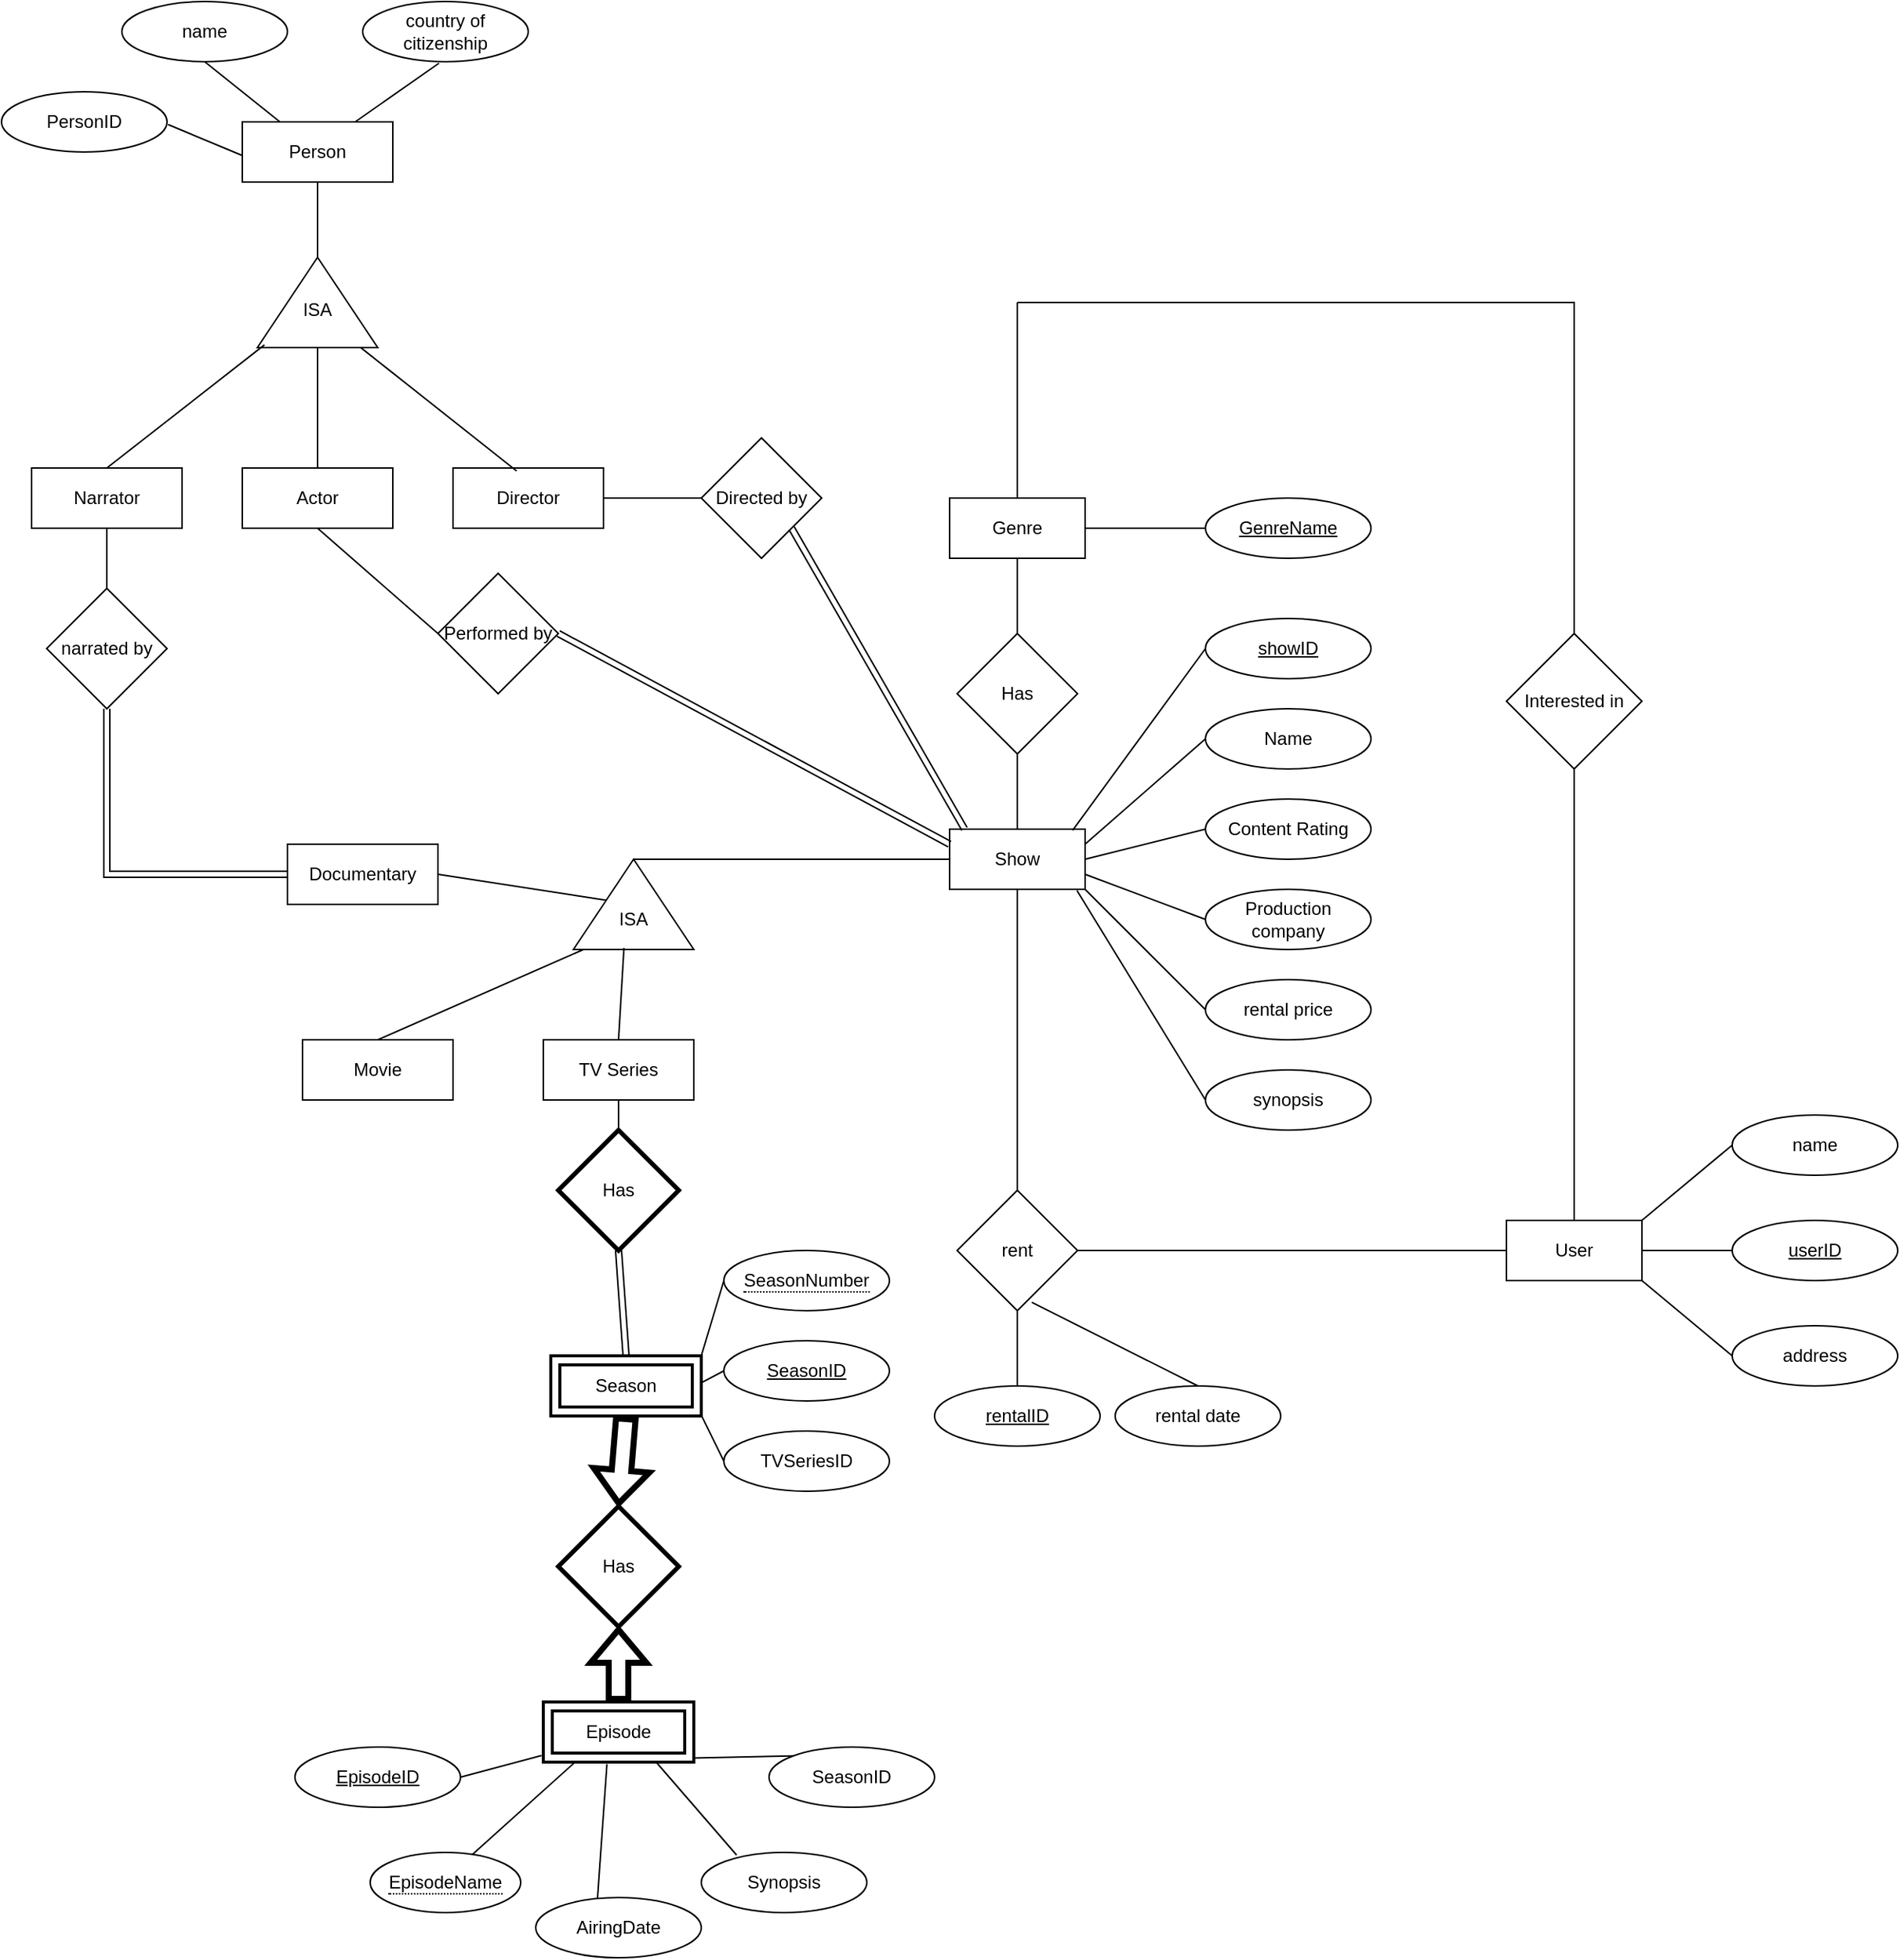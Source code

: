 <mxfile version="26.0.14">
  <diagram name="Page-1" id="o4hy4Vt-Pn6RVEl_kF-I">
    <mxGraphModel dx="2396" dy="1901" grid="1" gridSize="10" guides="1" tooltips="1" connect="1" arrows="1" fold="1" page="1" pageScale="1" pageWidth="850" pageHeight="1100" math="0" shadow="0">
      <root>
        <mxCell id="0" />
        <mxCell id="1" parent="0" />
        <mxCell id="_aym2rWmUkbM_zqSWlJd-1" value="Show" style="html=1;whiteSpace=wrap;" parent="1" vertex="1">
          <mxGeometry x="390" y="160" width="90" height="40" as="geometry" />
        </mxCell>
        <mxCell id="dG0EkZn6ltxaWSPsqHCs-1" value="Name" style="ellipse;whiteSpace=wrap;html=1;" parent="1" vertex="1">
          <mxGeometry x="560" y="80" width="110" height="40" as="geometry" />
        </mxCell>
        <mxCell id="dG0EkZn6ltxaWSPsqHCs-2" value="rental price" style="ellipse;whiteSpace=wrap;html=1;" parent="1" vertex="1">
          <mxGeometry x="560" y="260" width="110" height="40" as="geometry" />
        </mxCell>
        <mxCell id="dG0EkZn6ltxaWSPsqHCs-3" value="&lt;u&gt;showID&lt;/u&gt;" style="ellipse;whiteSpace=wrap;html=1;" parent="1" vertex="1">
          <mxGeometry x="560" y="20" width="110" height="40" as="geometry" />
        </mxCell>
        <mxCell id="dG0EkZn6ltxaWSPsqHCs-4" value="Content Rating" style="ellipse;whiteSpace=wrap;html=1;" parent="1" vertex="1">
          <mxGeometry x="560" y="140" width="110" height="40" as="geometry" />
        </mxCell>
        <mxCell id="dG0EkZn6ltxaWSPsqHCs-5" value="Production company" style="ellipse;whiteSpace=wrap;html=1;" parent="1" vertex="1">
          <mxGeometry x="560" y="200" width="110" height="40" as="geometry" />
        </mxCell>
        <mxCell id="dG0EkZn6ltxaWSPsqHCs-6" value="synopsis" style="ellipse;whiteSpace=wrap;html=1;" parent="1" vertex="1">
          <mxGeometry x="560" y="320" width="110" height="40" as="geometry" />
        </mxCell>
        <mxCell id="dG0EkZn6ltxaWSPsqHCs-8" value="" style="endArrow=none;html=1;rounded=0;exitX=0.908;exitY=0.02;exitDx=0;exitDy=0;exitPerimeter=0;entryX=0;entryY=0.5;entryDx=0;entryDy=0;" parent="1" source="_aym2rWmUkbM_zqSWlJd-1" target="dG0EkZn6ltxaWSPsqHCs-3" edge="1">
          <mxGeometry width="50" height="50" relative="1" as="geometry">
            <mxPoint x="430" y="230" as="sourcePoint" />
            <mxPoint x="560" y="130" as="targetPoint" />
          </mxGeometry>
        </mxCell>
        <mxCell id="dG0EkZn6ltxaWSPsqHCs-9" value="" style="endArrow=none;html=1;rounded=0;entryX=0;entryY=0.5;entryDx=0;entryDy=0;exitX=1;exitY=0.25;exitDx=0;exitDy=0;" parent="1" source="_aym2rWmUkbM_zqSWlJd-1" target="dG0EkZn6ltxaWSPsqHCs-1" edge="1">
          <mxGeometry width="50" height="50" relative="1" as="geometry">
            <mxPoint x="440" y="270" as="sourcePoint" />
            <mxPoint x="510" y="350" as="targetPoint" />
          </mxGeometry>
        </mxCell>
        <mxCell id="dG0EkZn6ltxaWSPsqHCs-10" value="" style="endArrow=none;html=1;rounded=0;exitX=1;exitY=0.5;exitDx=0;exitDy=0;entryX=0;entryY=0.5;entryDx=0;entryDy=0;" parent="1" source="_aym2rWmUkbM_zqSWlJd-1" target="dG0EkZn6ltxaWSPsqHCs-4" edge="1">
          <mxGeometry width="50" height="50" relative="1" as="geometry">
            <mxPoint x="425" y="391" as="sourcePoint" />
            <mxPoint x="553" y="260" as="targetPoint" />
          </mxGeometry>
        </mxCell>
        <mxCell id="dG0EkZn6ltxaWSPsqHCs-11" value="" style="endArrow=none;html=1;rounded=0;exitX=1;exitY=0.75;exitDx=0;exitDy=0;entryX=0;entryY=0.5;entryDx=0;entryDy=0;" parent="1" source="_aym2rWmUkbM_zqSWlJd-1" target="dG0EkZn6ltxaWSPsqHCs-5" edge="1">
          <mxGeometry width="50" height="50" relative="1" as="geometry">
            <mxPoint x="425" y="431" as="sourcePoint" />
            <mxPoint x="553" y="300" as="targetPoint" />
          </mxGeometry>
        </mxCell>
        <mxCell id="dG0EkZn6ltxaWSPsqHCs-12" value="" style="endArrow=none;html=1;rounded=0;exitX=1;exitY=1;exitDx=0;exitDy=0;entryX=0;entryY=0.5;entryDx=0;entryDy=0;" parent="1" source="_aym2rWmUkbM_zqSWlJd-1" target="dG0EkZn6ltxaWSPsqHCs-2" edge="1">
          <mxGeometry width="50" height="50" relative="1" as="geometry">
            <mxPoint x="361" y="495.5" as="sourcePoint" />
            <mxPoint x="489" y="364.5" as="targetPoint" />
          </mxGeometry>
        </mxCell>
        <mxCell id="dG0EkZn6ltxaWSPsqHCs-13" value="" style="endArrow=none;html=1;rounded=0;exitX=0.94;exitY=1.02;exitDx=0;exitDy=0;exitPerimeter=0;entryX=0;entryY=0.5;entryDx=0;entryDy=0;" parent="1" source="_aym2rWmUkbM_zqSWlJd-1" target="dG0EkZn6ltxaWSPsqHCs-6" edge="1">
          <mxGeometry width="50" height="50" relative="1" as="geometry">
            <mxPoint x="312" y="501" as="sourcePoint" />
            <mxPoint x="440" y="370" as="targetPoint" />
          </mxGeometry>
        </mxCell>
        <mxCell id="dG0EkZn6ltxaWSPsqHCs-14" value="" style="triangle;whiteSpace=wrap;html=1;rotation=-90;" parent="1" vertex="1">
          <mxGeometry x="150" y="170" width="60" height="80" as="geometry" />
        </mxCell>
        <mxCell id="dG0EkZn6ltxaWSPsqHCs-15" value="ISA" style="text;html=1;align=center;verticalAlign=middle;whiteSpace=wrap;rounded=0;" parent="1" vertex="1">
          <mxGeometry x="150" y="205" width="60" height="30" as="geometry" />
        </mxCell>
        <mxCell id="dG0EkZn6ltxaWSPsqHCs-16" value="" style="endArrow=none;html=1;rounded=0;entryX=0;entryY=0.5;entryDx=0;entryDy=0;exitX=1;exitY=0.5;exitDx=0;exitDy=0;" parent="1" source="dG0EkZn6ltxaWSPsqHCs-14" target="_aym2rWmUkbM_zqSWlJd-1" edge="1">
          <mxGeometry width="50" height="50" relative="1" as="geometry">
            <mxPoint x="250" y="270" as="sourcePoint" />
            <mxPoint x="300" y="220" as="targetPoint" />
          </mxGeometry>
        </mxCell>
        <mxCell id="dG0EkZn6ltxaWSPsqHCs-17" value="Movie" style="rounded=0;whiteSpace=wrap;html=1;" parent="1" vertex="1">
          <mxGeometry x="-40" y="300" width="100" height="40" as="geometry" />
        </mxCell>
        <mxCell id="dG0EkZn6ltxaWSPsqHCs-18" value="Documentary" style="rounded=0;whiteSpace=wrap;html=1;" parent="1" vertex="1">
          <mxGeometry x="-50" y="170" width="100" height="40" as="geometry" />
        </mxCell>
        <mxCell id="dG0EkZn6ltxaWSPsqHCs-20" value="TV Series" style="rounded=0;whiteSpace=wrap;html=1;" parent="1" vertex="1">
          <mxGeometry x="120" y="300" width="100" height="40" as="geometry" />
        </mxCell>
        <mxCell id="dG0EkZn6ltxaWSPsqHCs-21" value="Has" style="rhombus;whiteSpace=wrap;html=1;" parent="1" vertex="1">
          <mxGeometry x="395" y="30" width="80" height="80" as="geometry" />
        </mxCell>
        <mxCell id="dG0EkZn6ltxaWSPsqHCs-22" value="" style="endArrow=none;html=1;rounded=0;entryX=0.5;entryY=1;entryDx=0;entryDy=0;exitX=0.5;exitY=0;exitDx=0;exitDy=0;" parent="1" source="_aym2rWmUkbM_zqSWlJd-1" target="dG0EkZn6ltxaWSPsqHCs-21" edge="1">
          <mxGeometry width="50" height="50" relative="1" as="geometry">
            <mxPoint x="230" y="150" as="sourcePoint" />
            <mxPoint x="280" y="100" as="targetPoint" />
          </mxGeometry>
        </mxCell>
        <mxCell id="dG0EkZn6ltxaWSPsqHCs-24" value="Genre" style="html=1;whiteSpace=wrap;" parent="1" vertex="1">
          <mxGeometry x="390" y="-60" width="90" height="40" as="geometry" />
        </mxCell>
        <mxCell id="dG0EkZn6ltxaWSPsqHCs-25" value="" style="endArrow=none;html=1;rounded=0;entryX=0.5;entryY=1;entryDx=0;entryDy=0;exitX=0.5;exitY=0;exitDx=0;exitDy=0;" parent="1" source="dG0EkZn6ltxaWSPsqHCs-21" target="dG0EkZn6ltxaWSPsqHCs-24" edge="1">
          <mxGeometry width="50" height="50" relative="1" as="geometry">
            <mxPoint x="435" y="20" as="sourcePoint" />
            <mxPoint x="520" y="-20" as="targetPoint" />
          </mxGeometry>
        </mxCell>
        <mxCell id="dG0EkZn6ltxaWSPsqHCs-27" value="&lt;u&gt;GenreName&lt;/u&gt;" style="ellipse;whiteSpace=wrap;html=1;" parent="1" vertex="1">
          <mxGeometry x="560" y="-60" width="110" height="40" as="geometry" />
        </mxCell>
        <mxCell id="dG0EkZn6ltxaWSPsqHCs-28" value="" style="endArrow=none;html=1;rounded=0;exitX=1;exitY=0.5;exitDx=0;exitDy=0;entryX=0;entryY=0.5;entryDx=0;entryDy=0;" parent="1" source="dG0EkZn6ltxaWSPsqHCs-24" target="dG0EkZn6ltxaWSPsqHCs-27" edge="1">
          <mxGeometry width="50" height="50" relative="1" as="geometry">
            <mxPoint x="530" y="-80" as="sourcePoint" />
            <mxPoint x="580" y="-130" as="targetPoint" />
          </mxGeometry>
        </mxCell>
        <mxCell id="dG0EkZn6ltxaWSPsqHCs-29" value="" style="endArrow=none;html=1;rounded=0;entryX=0.002;entryY=0.087;entryDx=0;entryDy=0;entryPerimeter=0;exitX=0.5;exitY=0;exitDx=0;exitDy=0;" parent="1" source="dG0EkZn6ltxaWSPsqHCs-17" target="dG0EkZn6ltxaWSPsqHCs-14" edge="1">
          <mxGeometry width="50" height="50" relative="1" as="geometry">
            <mxPoint x="150" y="310" as="sourcePoint" />
            <mxPoint x="200" y="260" as="targetPoint" />
          </mxGeometry>
        </mxCell>
        <mxCell id="dG0EkZn6ltxaWSPsqHCs-30" value="" style="endArrow=none;html=1;rounded=0;entryX=1;entryY=0.5;entryDx=0;entryDy=0;" parent="1" source="dG0EkZn6ltxaWSPsqHCs-14" target="dG0EkZn6ltxaWSPsqHCs-18" edge="1">
          <mxGeometry width="50" height="50" relative="1" as="geometry">
            <mxPoint x="160" y="170" as="sourcePoint" />
            <mxPoint x="40" y="110" as="targetPoint" />
          </mxGeometry>
        </mxCell>
        <mxCell id="dG0EkZn6ltxaWSPsqHCs-31" value="" style="endArrow=none;html=1;rounded=0;entryX=0.018;entryY=0.42;entryDx=0;entryDy=0;entryPerimeter=0;exitX=0.5;exitY=0;exitDx=0;exitDy=0;" parent="1" source="dG0EkZn6ltxaWSPsqHCs-20" target="dG0EkZn6ltxaWSPsqHCs-14" edge="1">
          <mxGeometry width="50" height="50" relative="1" as="geometry">
            <mxPoint x="200" y="340" as="sourcePoint" />
            <mxPoint x="250" y="290" as="targetPoint" />
          </mxGeometry>
        </mxCell>
        <mxCell id="dG0EkZn6ltxaWSPsqHCs-37" value="Has" style="rhombus;whiteSpace=wrap;html=1;strokeWidth=3;" parent="1" vertex="1">
          <mxGeometry x="130" y="360" width="80" height="80" as="geometry" />
        </mxCell>
        <mxCell id="dG0EkZn6ltxaWSPsqHCs-38" value="Has" style="rhombus;whiteSpace=wrap;html=1;strokeWidth=3;" parent="1" vertex="1">
          <mxGeometry x="130" y="610" width="80" height="80" as="geometry" />
        </mxCell>
        <mxCell id="dG0EkZn6ltxaWSPsqHCs-39" value="&lt;u&gt;SeasonID&lt;/u&gt;" style="ellipse;whiteSpace=wrap;html=1;" parent="1" vertex="1">
          <mxGeometry x="240" y="500" width="110" height="40" as="geometry" />
        </mxCell>
        <mxCell id="dG0EkZn6ltxaWSPsqHCs-41" value="TVSeriesID" style="ellipse;whiteSpace=wrap;html=1;" parent="1" vertex="1">
          <mxGeometry x="240" y="560" width="110" height="40" as="geometry" />
        </mxCell>
        <mxCell id="dG0EkZn6ltxaWSPsqHCs-42" value="" style="endArrow=none;html=1;rounded=0;exitX=1;exitY=0;exitDx=0;exitDy=0;entryX=0;entryY=0.5;entryDx=0;entryDy=0;" parent="1" source="vdxZZ5VBgB6388DxxDzC-2" target="dG0EkZn6ltxaWSPsqHCs-122" edge="1">
          <mxGeometry width="50" height="50" relative="1" as="geometry">
            <mxPoint x="220" y="520" as="sourcePoint" />
            <mxPoint x="240.0" y="460" as="targetPoint" />
          </mxGeometry>
        </mxCell>
        <mxCell id="dG0EkZn6ltxaWSPsqHCs-43" value="" style="endArrow=none;html=1;rounded=0;exitX=1.002;exitY=0.445;exitDx=0;exitDy=0;entryX=0;entryY=0.5;entryDx=0;entryDy=0;exitPerimeter=0;" parent="1" source="vdxZZ5VBgB6388DxxDzC-2" target="dG0EkZn6ltxaWSPsqHCs-39" edge="1">
          <mxGeometry width="50" height="50" relative="1" as="geometry">
            <mxPoint x="220" y="530" as="sourcePoint" />
            <mxPoint x="290" y="470" as="targetPoint" />
          </mxGeometry>
        </mxCell>
        <mxCell id="dG0EkZn6ltxaWSPsqHCs-44" value="" style="endArrow=none;html=1;rounded=0;exitX=0.982;exitY=0.895;exitDx=0;exitDy=0;entryX=0;entryY=0.5;entryDx=0;entryDy=0;exitPerimeter=0;" parent="1" source="vdxZZ5VBgB6388DxxDzC-2" target="dG0EkZn6ltxaWSPsqHCs-41" edge="1">
          <mxGeometry width="50" height="50" relative="1" as="geometry">
            <mxPoint x="220" y="540" as="sourcePoint" />
            <mxPoint x="280" y="530" as="targetPoint" />
          </mxGeometry>
        </mxCell>
        <mxCell id="dG0EkZn6ltxaWSPsqHCs-49" value="&lt;u&gt;EpisodeID&lt;/u&gt;" style="ellipse;whiteSpace=wrap;html=1;" parent="1" vertex="1">
          <mxGeometry x="-45" y="770" width="110" height="40" as="geometry" />
        </mxCell>
        <mxCell id="dG0EkZn6ltxaWSPsqHCs-50" value="SeasonID" style="ellipse;whiteSpace=wrap;html=1;" parent="1" vertex="1">
          <mxGeometry x="270" y="770" width="110" height="40" as="geometry" />
        </mxCell>
        <mxCell id="dG0EkZn6ltxaWSPsqHCs-51" value="Synopsis" style="ellipse;whiteSpace=wrap;html=1;" parent="1" vertex="1">
          <mxGeometry x="225" y="840" width="110" height="40" as="geometry" />
        </mxCell>
        <mxCell id="dG0EkZn6ltxaWSPsqHCs-53" value="AiringDate" style="ellipse;whiteSpace=wrap;html=1;" parent="1" vertex="1">
          <mxGeometry x="115" y="870" width="110" height="40" as="geometry" />
        </mxCell>
        <mxCell id="dG0EkZn6ltxaWSPsqHCs-55" value="" style="endArrow=none;html=1;rounded=0;entryX=-0.012;entryY=0.891;entryDx=0;entryDy=0;exitX=1;exitY=0.5;exitDx=0;exitDy=0;entryPerimeter=0;" parent="1" source="dG0EkZn6ltxaWSPsqHCs-49" target="dG0EkZn6ltxaWSPsqHCs-88" edge="1">
          <mxGeometry width="50" height="50" relative="1" as="geometry">
            <mxPoint x="120" y="830" as="sourcePoint" />
            <mxPoint x="120" y="740" as="targetPoint" />
          </mxGeometry>
        </mxCell>
        <mxCell id="dG0EkZn6ltxaWSPsqHCs-56" value="" style="endArrow=none;html=1;rounded=0;entryX=0.209;entryY=1.005;entryDx=0;entryDy=0;exitX=0.675;exitY=0.044;exitDx=0;exitDy=0;exitPerimeter=0;entryPerimeter=0;" parent="1" source="dG0EkZn6ltxaWSPsqHCs-115" target="dG0EkZn6ltxaWSPsqHCs-88" edge="1">
          <mxGeometry width="50" height="50" relative="1" as="geometry">
            <mxPoint x="76" y="838.92" as="sourcePoint" />
            <mxPoint x="145" y="750" as="targetPoint" />
          </mxGeometry>
        </mxCell>
        <mxCell id="dG0EkZn6ltxaWSPsqHCs-57" value="" style="endArrow=none;html=1;rounded=0;entryX=0.423;entryY=1.032;entryDx=0;entryDy=0;entryPerimeter=0;exitX=0.373;exitY=0.008;exitDx=0;exitDy=0;exitPerimeter=0;" parent="1" source="dG0EkZn6ltxaWSPsqHCs-53" target="dG0EkZn6ltxaWSPsqHCs-88" edge="1">
          <mxGeometry width="50" height="50" relative="1" as="geometry">
            <mxPoint x="85" y="810" as="sourcePoint" />
            <mxPoint x="160.8" y="749.4" as="targetPoint" />
          </mxGeometry>
        </mxCell>
        <mxCell id="dG0EkZn6ltxaWSPsqHCs-58" value="" style="endArrow=none;html=1;rounded=0;entryX=0.75;entryY=1;entryDx=0;entryDy=0;exitX=0.213;exitY=0.044;exitDx=0;exitDy=0;exitPerimeter=0;" parent="1" source="dG0EkZn6ltxaWSPsqHCs-51" target="dG0EkZn6ltxaWSPsqHCs-88" edge="1">
          <mxGeometry width="50" height="50" relative="1" as="geometry">
            <mxPoint x="95" y="820" as="sourcePoint" />
            <mxPoint x="195" y="750" as="targetPoint" />
          </mxGeometry>
        </mxCell>
        <mxCell id="dG0EkZn6ltxaWSPsqHCs-59" value="" style="endArrow=none;html=1;rounded=0;entryX=1.007;entryY=0.931;entryDx=0;entryDy=0;exitX=0;exitY=0;exitDx=0;exitDy=0;entryPerimeter=0;" parent="1" source="dG0EkZn6ltxaWSPsqHCs-50" target="dG0EkZn6ltxaWSPsqHCs-88" edge="1">
          <mxGeometry width="50" height="50" relative="1" as="geometry">
            <mxPoint x="105" y="830" as="sourcePoint" />
            <mxPoint x="220" y="750" as="targetPoint" />
          </mxGeometry>
        </mxCell>
        <mxCell id="dG0EkZn6ltxaWSPsqHCs-61" value="Director" style="rounded=0;whiteSpace=wrap;html=1;" parent="1" vertex="1">
          <mxGeometry x="60" y="-80" width="100" height="40" as="geometry" />
        </mxCell>
        <mxCell id="dG0EkZn6ltxaWSPsqHCs-62" value="Actor" style="rounded=0;whiteSpace=wrap;html=1;" parent="1" vertex="1">
          <mxGeometry x="-80" y="-80" width="100" height="40" as="geometry" />
        </mxCell>
        <mxCell id="dG0EkZn6ltxaWSPsqHCs-63" value="Narrator" style="rounded=0;whiteSpace=wrap;html=1;" parent="1" vertex="1">
          <mxGeometry x="-220" y="-80" width="100" height="40" as="geometry" />
        </mxCell>
        <mxCell id="dG0EkZn6ltxaWSPsqHCs-64" value="" style="triangle;whiteSpace=wrap;html=1;rotation=-90;" parent="1" vertex="1">
          <mxGeometry x="-60" y="-230" width="60" height="80" as="geometry" />
        </mxCell>
        <mxCell id="dG0EkZn6ltxaWSPsqHCs-65" value="ISA" style="text;html=1;align=center;verticalAlign=middle;whiteSpace=wrap;rounded=0;" parent="1" vertex="1">
          <mxGeometry x="-60" y="-200" width="60" height="30" as="geometry" />
        </mxCell>
        <mxCell id="dG0EkZn6ltxaWSPsqHCs-66" value="" style="endArrow=none;html=1;rounded=0;entryX=0;entryY=0.5;entryDx=0;entryDy=0;exitX=0.5;exitY=0;exitDx=0;exitDy=0;" parent="1" source="dG0EkZn6ltxaWSPsqHCs-62" target="dG0EkZn6ltxaWSPsqHCs-64" edge="1">
          <mxGeometry width="50" height="50" relative="1" as="geometry">
            <mxPoint x="-160" y="-90" as="sourcePoint" />
            <mxPoint x="-110" y="-140" as="targetPoint" />
          </mxGeometry>
        </mxCell>
        <mxCell id="dG0EkZn6ltxaWSPsqHCs-67" value="Person" style="rounded=0;whiteSpace=wrap;html=1;" parent="1" vertex="1">
          <mxGeometry x="-80" y="-310" width="100" height="40" as="geometry" />
        </mxCell>
        <mxCell id="dG0EkZn6ltxaWSPsqHCs-68" value="" style="endArrow=none;html=1;rounded=0;entryX=0.5;entryY=1;entryDx=0;entryDy=0;exitX=1;exitY=0.5;exitDx=0;exitDy=0;" parent="1" source="dG0EkZn6ltxaWSPsqHCs-64" target="dG0EkZn6ltxaWSPsqHCs-67" edge="1">
          <mxGeometry width="50" height="50" relative="1" as="geometry">
            <mxPoint x="-220" y="-170" as="sourcePoint" />
            <mxPoint x="-170" y="-220" as="targetPoint" />
          </mxGeometry>
        </mxCell>
        <mxCell id="dG0EkZn6ltxaWSPsqHCs-69" value="" style="endArrow=none;html=1;rounded=0;entryX=0.03;entryY=0.059;entryDx=0;entryDy=0;entryPerimeter=0;exitX=0.5;exitY=0;exitDx=0;exitDy=0;" parent="1" source="dG0EkZn6ltxaWSPsqHCs-63" target="dG0EkZn6ltxaWSPsqHCs-64" edge="1">
          <mxGeometry width="50" height="50" relative="1" as="geometry">
            <mxPoint x="-180" y="-90" as="sourcePoint" />
            <mxPoint x="-130" y="-140" as="targetPoint" />
          </mxGeometry>
        </mxCell>
        <mxCell id="dG0EkZn6ltxaWSPsqHCs-71" value="" style="endArrow=none;html=1;rounded=0;entryX=0.003;entryY=0.856;entryDx=0;entryDy=0;entryPerimeter=0;exitX=0.423;exitY=0.049;exitDx=0;exitDy=0;exitPerimeter=0;" parent="1" source="dG0EkZn6ltxaWSPsqHCs-61" target="dG0EkZn6ltxaWSPsqHCs-64" edge="1">
          <mxGeometry width="50" height="50" relative="1" as="geometry">
            <mxPoint x="60" y="-90" as="sourcePoint" />
            <mxPoint x="110" y="-140" as="targetPoint" />
          </mxGeometry>
        </mxCell>
        <mxCell id="dG0EkZn6ltxaWSPsqHCs-72" value="Directed by" style="rhombus;whiteSpace=wrap;html=1;" parent="1" vertex="1">
          <mxGeometry x="225" y="-100" width="80" height="80" as="geometry" />
        </mxCell>
        <mxCell id="dG0EkZn6ltxaWSPsqHCs-73" value="" style="endArrow=none;html=1;rounded=0;entryX=0;entryY=0.5;entryDx=0;entryDy=0;exitX=1;exitY=0.5;exitDx=0;exitDy=0;" parent="1" source="dG0EkZn6ltxaWSPsqHCs-61" target="dG0EkZn6ltxaWSPsqHCs-72" edge="1">
          <mxGeometry width="50" height="50" relative="1" as="geometry">
            <mxPoint x="150" y="20" as="sourcePoint" />
            <mxPoint x="200" y="-30" as="targetPoint" />
          </mxGeometry>
        </mxCell>
        <mxCell id="dG0EkZn6ltxaWSPsqHCs-74" value="Performed by" style="rhombus;whiteSpace=wrap;html=1;" parent="1" vertex="1">
          <mxGeometry x="50" y="-10" width="80" height="80" as="geometry" />
        </mxCell>
        <mxCell id="dG0EkZn6ltxaWSPsqHCs-76" value="" style="endArrow=none;html=1;rounded=0;entryX=0;entryY=0.5;entryDx=0;entryDy=0;exitX=0.5;exitY=1;exitDx=0;exitDy=0;" parent="1" source="dG0EkZn6ltxaWSPsqHCs-62" target="dG0EkZn6ltxaWSPsqHCs-74" edge="1">
          <mxGeometry width="50" height="50" relative="1" as="geometry">
            <mxPoint x="-20" y="80" as="sourcePoint" />
            <mxPoint x="30" y="30" as="targetPoint" />
          </mxGeometry>
        </mxCell>
        <mxCell id="dG0EkZn6ltxaWSPsqHCs-78" value="name" style="ellipse;whiteSpace=wrap;html=1;strokeColor=default;align=center;verticalAlign=middle;fontFamily=Helvetica;fontSize=12;fontColor=default;fillColor=default;" parent="1" vertex="1">
          <mxGeometry x="-160" y="-390" width="110" height="40" as="geometry" />
        </mxCell>
        <mxCell id="dG0EkZn6ltxaWSPsqHCs-79" value="country of citizenship" style="ellipse;whiteSpace=wrap;html=1;strokeColor=default;align=center;verticalAlign=middle;fontFamily=Helvetica;fontSize=12;fontColor=default;fillColor=default;" parent="1" vertex="1">
          <mxGeometry y="-390" width="110" height="40" as="geometry" />
        </mxCell>
        <mxCell id="dG0EkZn6ltxaWSPsqHCs-80" value="" style="endArrow=none;html=1;rounded=0;entryX=0.5;entryY=1;entryDx=0;entryDy=0;" parent="1" source="dG0EkZn6ltxaWSPsqHCs-67" target="dG0EkZn6ltxaWSPsqHCs-78" edge="1">
          <mxGeometry width="50" height="50" relative="1" as="geometry">
            <mxPoint x="-170" y="-240" as="sourcePoint" />
            <mxPoint x="-120" y="-290" as="targetPoint" />
          </mxGeometry>
        </mxCell>
        <mxCell id="dG0EkZn6ltxaWSPsqHCs-82" value="" style="endArrow=none;html=1;rounded=0;entryX=0.461;entryY=1.025;entryDx=0;entryDy=0;entryPerimeter=0;exitX=0.75;exitY=0;exitDx=0;exitDy=0;" parent="1" source="dG0EkZn6ltxaWSPsqHCs-67" target="dG0EkZn6ltxaWSPsqHCs-79" edge="1">
          <mxGeometry width="50" height="50" relative="1" as="geometry">
            <mxPoint x="90" y="-310" as="sourcePoint" />
            <mxPoint x="150" y="-310" as="targetPoint" />
          </mxGeometry>
        </mxCell>
        <mxCell id="dG0EkZn6ltxaWSPsqHCs-83" value="narrated by" style="rhombus;whiteSpace=wrap;html=1;" parent="1" vertex="1">
          <mxGeometry x="-210" width="80" height="80" as="geometry" />
        </mxCell>
        <mxCell id="dG0EkZn6ltxaWSPsqHCs-86" value="" style="endArrow=none;html=1;rounded=0;entryX=0.5;entryY=1;entryDx=0;entryDy=0;exitX=0.5;exitY=0;exitDx=0;exitDy=0;" parent="1" source="dG0EkZn6ltxaWSPsqHCs-83" target="dG0EkZn6ltxaWSPsqHCs-63" edge="1">
          <mxGeometry width="50" height="50" relative="1" as="geometry">
            <mxPoint x="-240" y="40" as="sourcePoint" />
            <mxPoint x="-190" y="-10" as="targetPoint" />
          </mxGeometry>
        </mxCell>
        <mxCell id="dG0EkZn6ltxaWSPsqHCs-88" value="Episode" style="shape=ext;margin=3;double=1;whiteSpace=wrap;html=1;align=center;strokeWidth=2;" parent="1" vertex="1">
          <mxGeometry x="120" y="740" width="100" height="40" as="geometry" />
        </mxCell>
        <mxCell id="dG0EkZn6ltxaWSPsqHCs-90" value="" style="shape=link;html=1;rounded=0;entryX=0;entryY=0.25;entryDx=0;entryDy=0;exitX=1;exitY=0.5;exitDx=0;exitDy=0;" parent="1" source="dG0EkZn6ltxaWSPsqHCs-74" target="_aym2rWmUkbM_zqSWlJd-1" edge="1">
          <mxGeometry relative="1" as="geometry">
            <mxPoint x="130" y="29.66" as="sourcePoint" />
            <mxPoint x="390" y="160" as="targetPoint" />
          </mxGeometry>
        </mxCell>
        <mxCell id="dG0EkZn6ltxaWSPsqHCs-92" value="" style="shape=link;html=1;rounded=0;entryX=0.11;entryY=-0.003;entryDx=0;entryDy=0;entryPerimeter=0;exitX=1;exitY=1;exitDx=0;exitDy=0;" parent="1" source="dG0EkZn6ltxaWSPsqHCs-72" target="_aym2rWmUkbM_zqSWlJd-1" edge="1">
          <mxGeometry relative="1" as="geometry">
            <mxPoint x="225" y="50" as="sourcePoint" />
            <mxPoint x="385" y="50" as="targetPoint" />
          </mxGeometry>
        </mxCell>
        <mxCell id="dG0EkZn6ltxaWSPsqHCs-93" value="" style="resizable=0;html=1;whiteSpace=wrap;align=right;verticalAlign=bottom;" parent="dG0EkZn6ltxaWSPsqHCs-92" connectable="0" vertex="1">
          <mxGeometry x="1" relative="1" as="geometry" />
        </mxCell>
        <mxCell id="dG0EkZn6ltxaWSPsqHCs-94" value="" style="shape=link;html=1;rounded=0;exitX=0.5;exitY=1;exitDx=0;exitDy=0;entryX=0;entryY=0.5;entryDx=0;entryDy=0;" parent="1" source="dG0EkZn6ltxaWSPsqHCs-83" target="dG0EkZn6ltxaWSPsqHCs-18" edge="1">
          <mxGeometry relative="1" as="geometry">
            <mxPoint x="-280" y="240" as="sourcePoint" />
            <mxPoint x="-120" y="240" as="targetPoint" />
            <Array as="points">
              <mxPoint x="-170" y="190" />
            </Array>
          </mxGeometry>
        </mxCell>
        <mxCell id="dG0EkZn6ltxaWSPsqHCs-97" value="rent" style="rhombus;whiteSpace=wrap;html=1;" parent="1" vertex="1">
          <mxGeometry x="395" y="400" width="80" height="80" as="geometry" />
        </mxCell>
        <mxCell id="dG0EkZn6ltxaWSPsqHCs-98" value="" style="endArrow=none;html=1;rounded=0;entryX=0.5;entryY=1;entryDx=0;entryDy=0;exitX=0.5;exitY=0;exitDx=0;exitDy=0;" parent="1" source="dG0EkZn6ltxaWSPsqHCs-97" target="_aym2rWmUkbM_zqSWlJd-1" edge="1">
          <mxGeometry width="50" height="50" relative="1" as="geometry">
            <mxPoint x="420" y="310" as="sourcePoint" />
            <mxPoint x="470" y="260" as="targetPoint" />
          </mxGeometry>
        </mxCell>
        <mxCell id="dG0EkZn6ltxaWSPsqHCs-99" value="&lt;u&gt;rentalID&lt;/u&gt;" style="ellipse;whiteSpace=wrap;html=1;" parent="1" vertex="1">
          <mxGeometry x="380" y="530" width="110" height="40" as="geometry" />
        </mxCell>
        <mxCell id="dG0EkZn6ltxaWSPsqHCs-100" value="rental date" style="ellipse;whiteSpace=wrap;html=1;" parent="1" vertex="1">
          <mxGeometry x="500" y="530" width="110" height="40" as="geometry" />
        </mxCell>
        <mxCell id="dG0EkZn6ltxaWSPsqHCs-101" value="" style="endArrow=none;html=1;rounded=0;entryX=0.5;entryY=1;entryDx=0;entryDy=0;exitX=0.5;exitY=0;exitDx=0;exitDy=0;" parent="1" source="dG0EkZn6ltxaWSPsqHCs-99" target="dG0EkZn6ltxaWSPsqHCs-97" edge="1">
          <mxGeometry width="50" height="50" relative="1" as="geometry">
            <mxPoint x="460" y="540" as="sourcePoint" />
            <mxPoint x="510" y="490" as="targetPoint" />
          </mxGeometry>
        </mxCell>
        <mxCell id="dG0EkZn6ltxaWSPsqHCs-102" value="" style="endArrow=none;html=1;rounded=0;exitX=0.5;exitY=0;exitDx=0;exitDy=0;entryX=0.62;entryY=0.93;entryDx=0;entryDy=0;entryPerimeter=0;" parent="1" source="dG0EkZn6ltxaWSPsqHCs-100" target="dG0EkZn6ltxaWSPsqHCs-97" edge="1">
          <mxGeometry width="50" height="50" relative="1" as="geometry">
            <mxPoint x="530" y="530" as="sourcePoint" />
            <mxPoint x="470" y="500" as="targetPoint" />
          </mxGeometry>
        </mxCell>
        <mxCell id="dG0EkZn6ltxaWSPsqHCs-103" value="User" style="html=1;whiteSpace=wrap;" parent="1" vertex="1">
          <mxGeometry x="760" y="420" width="90" height="40" as="geometry" />
        </mxCell>
        <mxCell id="dG0EkZn6ltxaWSPsqHCs-104" value="name" style="ellipse;whiteSpace=wrap;html=1;" parent="1" vertex="1">
          <mxGeometry x="910" y="350" width="110" height="40" as="geometry" />
        </mxCell>
        <mxCell id="dG0EkZn6ltxaWSPsqHCs-105" value="&lt;u&gt;userID&lt;/u&gt;" style="ellipse;whiteSpace=wrap;html=1;" parent="1" vertex="1">
          <mxGeometry x="910" y="420" width="110" height="40" as="geometry" />
        </mxCell>
        <mxCell id="dG0EkZn6ltxaWSPsqHCs-106" value="address" style="ellipse;whiteSpace=wrap;html=1;" parent="1" vertex="1">
          <mxGeometry x="910" y="490" width="110" height="40" as="geometry" />
        </mxCell>
        <mxCell id="dG0EkZn6ltxaWSPsqHCs-107" value="" style="endArrow=none;html=1;rounded=0;entryX=0;entryY=0.5;entryDx=0;entryDy=0;exitX=1;exitY=0;exitDx=0;exitDy=0;" parent="1" source="dG0EkZn6ltxaWSPsqHCs-103" target="dG0EkZn6ltxaWSPsqHCs-104" edge="1">
          <mxGeometry width="50" height="50" relative="1" as="geometry">
            <mxPoint x="840" y="370" as="sourcePoint" />
            <mxPoint x="890" y="320" as="targetPoint" />
          </mxGeometry>
        </mxCell>
        <mxCell id="dG0EkZn6ltxaWSPsqHCs-108" value="" style="endArrow=none;html=1;rounded=0;entryX=0;entryY=0.5;entryDx=0;entryDy=0;exitX=1;exitY=0.5;exitDx=0;exitDy=0;" parent="1" source="dG0EkZn6ltxaWSPsqHCs-103" target="dG0EkZn6ltxaWSPsqHCs-105" edge="1">
          <mxGeometry width="50" height="50" relative="1" as="geometry">
            <mxPoint x="850" y="380" as="sourcePoint" />
            <mxPoint x="900" y="330" as="targetPoint" />
          </mxGeometry>
        </mxCell>
        <mxCell id="dG0EkZn6ltxaWSPsqHCs-109" value="" style="endArrow=none;html=1;rounded=0;entryX=0;entryY=0.5;entryDx=0;entryDy=0;exitX=1;exitY=1;exitDx=0;exitDy=0;" parent="1" source="dG0EkZn6ltxaWSPsqHCs-103" target="dG0EkZn6ltxaWSPsqHCs-106" edge="1">
          <mxGeometry width="50" height="50" relative="1" as="geometry">
            <mxPoint x="860" y="390" as="sourcePoint" />
            <mxPoint x="910" y="340" as="targetPoint" />
          </mxGeometry>
        </mxCell>
        <mxCell id="dG0EkZn6ltxaWSPsqHCs-110" value="" style="endArrow=none;html=1;rounded=0;exitX=1;exitY=0.5;exitDx=0;exitDy=0;entryX=0;entryY=0.5;entryDx=0;entryDy=0;" parent="1" source="dG0EkZn6ltxaWSPsqHCs-97" target="dG0EkZn6ltxaWSPsqHCs-103" edge="1">
          <mxGeometry width="50" height="50" relative="1" as="geometry">
            <mxPoint x="560" y="470" as="sourcePoint" />
            <mxPoint x="610" y="420" as="targetPoint" />
          </mxGeometry>
        </mxCell>
        <mxCell id="dG0EkZn6ltxaWSPsqHCs-111" value="Interested in" style="rhombus;whiteSpace=wrap;html=1;" parent="1" vertex="1">
          <mxGeometry x="760" y="30" width="90" height="90" as="geometry" />
        </mxCell>
        <mxCell id="dG0EkZn6ltxaWSPsqHCs-112" value="" style="endArrow=none;html=1;rounded=0;entryX=0.5;entryY=1;entryDx=0;entryDy=0;exitX=0.5;exitY=0;exitDx=0;exitDy=0;" parent="1" source="dG0EkZn6ltxaWSPsqHCs-103" target="dG0EkZn6ltxaWSPsqHCs-111" edge="1">
          <mxGeometry width="50" height="50" relative="1" as="geometry">
            <mxPoint x="810" y="280" as="sourcePoint" />
            <mxPoint x="860" y="230" as="targetPoint" />
          </mxGeometry>
        </mxCell>
        <mxCell id="dG0EkZn6ltxaWSPsqHCs-113" value="" style="endArrow=none;html=1;rounded=0;entryX=0.5;entryY=0;entryDx=0;entryDy=0;" parent="1" target="dG0EkZn6ltxaWSPsqHCs-111" edge="1">
          <mxGeometry width="50" height="50" relative="1" as="geometry">
            <mxPoint x="435" y="-190" as="sourcePoint" />
            <mxPoint x="800" y="30" as="targetPoint" />
            <Array as="points">
              <mxPoint x="805" y="-190" />
            </Array>
          </mxGeometry>
        </mxCell>
        <mxCell id="dG0EkZn6ltxaWSPsqHCs-114" value="" style="endArrow=none;html=1;rounded=0;exitX=0.5;exitY=0;exitDx=0;exitDy=0;" parent="1" source="dG0EkZn6ltxaWSPsqHCs-24" edge="1">
          <mxGeometry width="50" height="50" relative="1" as="geometry">
            <mxPoint x="430" y="-90" as="sourcePoint" />
            <mxPoint x="435" y="-190" as="targetPoint" />
          </mxGeometry>
        </mxCell>
        <mxCell id="dG0EkZn6ltxaWSPsqHCs-115" value="&lt;span style=&quot;border-bottom-width: 1px; border-bottom-style: dotted; border-bottom-color: currentcolor;&quot;&gt;EpisodeName&lt;/span&gt;" style="ellipse;whiteSpace=wrap;html=1;align=center;" parent="1" vertex="1">
          <mxGeometry x="5" y="840" width="100" height="40" as="geometry" />
        </mxCell>
        <mxCell id="dG0EkZn6ltxaWSPsqHCs-122" value="&lt;span style=&quot;border-bottom-width: 1px; border-bottom-style: dotted; border-bottom-color: currentcolor;&quot;&gt;SeasonNumber&lt;/span&gt;" style="ellipse;whiteSpace=wrap;html=1;align=center;" parent="1" vertex="1">
          <mxGeometry x="240" y="440" width="110" height="40" as="geometry" />
        </mxCell>
        <mxCell id="vdxZZ5VBgB6388DxxDzC-2" value="Season" style="shape=ext;margin=3;double=1;whiteSpace=wrap;html=1;align=center;strokeWidth=2;" parent="1" vertex="1">
          <mxGeometry x="125" y="510" width="100" height="40" as="geometry" />
        </mxCell>
        <mxCell id="vdxZZ5VBgB6388DxxDzC-3" value="" style="shape=flexArrow;endArrow=classic;html=1;rounded=0;fillColor=none;strokeWidth=4;exitX=0.5;exitY=0;exitDx=0;exitDy=0;" parent="1" source="dG0EkZn6ltxaWSPsqHCs-88" target="dG0EkZn6ltxaWSPsqHCs-38" edge="1">
          <mxGeometry width="50" height="50" relative="1" as="geometry">
            <mxPoint x="250.5" y="719.72" as="sourcePoint" />
            <mxPoint x="250.0" y="660.0" as="targetPoint" />
          </mxGeometry>
        </mxCell>
        <mxCell id="vdxZZ5VBgB6388DxxDzC-4" value="" style="shape=link;html=1;rounded=0;entryX=0.5;entryY=0;entryDx=0;entryDy=0;exitX=0.5;exitY=1;exitDx=0;exitDy=0;" parent="1" source="dG0EkZn6ltxaWSPsqHCs-37" target="vdxZZ5VBgB6388DxxDzC-2" edge="1">
          <mxGeometry relative="1" as="geometry">
            <mxPoint x="207.5" y="260" as="sourcePoint" />
            <mxPoint x="322.5" y="460" as="targetPoint" />
          </mxGeometry>
        </mxCell>
        <mxCell id="vdxZZ5VBgB6388DxxDzC-5" value="" style="resizable=0;html=1;whiteSpace=wrap;align=right;verticalAlign=bottom;" parent="vdxZZ5VBgB6388DxxDzC-4" connectable="0" vertex="1">
          <mxGeometry x="1" relative="1" as="geometry" />
        </mxCell>
        <mxCell id="vdxZZ5VBgB6388DxxDzC-6" value="" style="shape=flexArrow;endArrow=classic;html=1;rounded=0;fillColor=none;strokeWidth=4;exitX=0.5;exitY=1;exitDx=0;exitDy=0;entryX=0.5;entryY=0;entryDx=0;entryDy=0;" parent="1" source="vdxZZ5VBgB6388DxxDzC-2" target="dG0EkZn6ltxaWSPsqHCs-38" edge="1">
          <mxGeometry width="50" height="50" relative="1" as="geometry">
            <mxPoint x="250" y="690" as="sourcePoint" />
            <mxPoint x="250" y="640" as="targetPoint" />
          </mxGeometry>
        </mxCell>
        <mxCell id="vdxZZ5VBgB6388DxxDzC-7" value="" style="endArrow=none;html=1;rounded=0;entryX=0.5;entryY=1;entryDx=0;entryDy=0;exitX=0.5;exitY=0;exitDx=0;exitDy=0;" parent="1" source="dG0EkZn6ltxaWSPsqHCs-37" target="dG0EkZn6ltxaWSPsqHCs-20" edge="1">
          <mxGeometry width="50" height="50" relative="1" as="geometry">
            <mxPoint x="90" y="410" as="sourcePoint" />
            <mxPoint x="140" y="360" as="targetPoint" />
          </mxGeometry>
        </mxCell>
        <mxCell id="5EylWfSvnhR-yOtPZ_Ly-1" value="PersonID" style="ellipse;whiteSpace=wrap;html=1;strokeColor=default;align=center;verticalAlign=middle;fontFamily=Helvetica;fontSize=12;fontColor=default;fillColor=default;" parent="1" vertex="1">
          <mxGeometry x="-240" y="-330" width="110" height="40" as="geometry" />
        </mxCell>
        <mxCell id="5EylWfSvnhR-yOtPZ_Ly-2" value="" style="endArrow=none;html=1;rounded=0;entryX=-0.002;entryY=0.556;entryDx=0;entryDy=0;entryPerimeter=0;exitX=1.006;exitY=0.544;exitDx=0;exitDy=0;exitPerimeter=0;" parent="1" source="5EylWfSvnhR-yOtPZ_Ly-1" target="dG0EkZn6ltxaWSPsqHCs-67" edge="1">
          <mxGeometry width="50" height="50" relative="1" as="geometry">
            <mxPoint x="-130" y="-200" as="sourcePoint" />
            <mxPoint x="-80" y="-250" as="targetPoint" />
          </mxGeometry>
        </mxCell>
      </root>
    </mxGraphModel>
  </diagram>
</mxfile>
